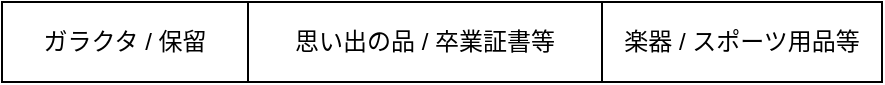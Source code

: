 <mxfile>
    <diagram id="Q5syceaMITEqcyt1UoN2" name="Page-1">
        <mxGraphModel dx="1374" dy="790" grid="1" gridSize="10" guides="1" tooltips="1" connect="1" arrows="1" fold="1" page="1" pageScale="1" pageWidth="1200" pageHeight="1920" background="none" math="0" shadow="0">
            <root>
                <mxCell id="0"/>
                <mxCell id="1" parent="0"/>
                <mxCell id="EHreY45M39YBdrxDaspS-1" value="" style="shape=table;startSize=0;container=1;collapsible=0;childLayout=tableLayout;strokeWidth=1;perimeterSpacing=0;" parent="1" vertex="1">
                    <mxGeometry x="380" y="460" width="440" height="40" as="geometry"/>
                </mxCell>
                <mxCell id="EHreY45M39YBdrxDaspS-2" value="" style="shape=partialRectangle;collapsible=0;dropTarget=0;pointerEvents=0;fillColor=none;top=0;left=0;bottom=0;right=0;points=[[0,0.5],[1,0.5]];portConstraint=eastwest;strokeWidth=1;perimeterSpacing=0;" parent="EHreY45M39YBdrxDaspS-1" vertex="1">
                    <mxGeometry width="440" height="40" as="geometry"/>
                </mxCell>
                <mxCell id="EHreY45M39YBdrxDaspS-3" value="ガラクタ / 保留" style="shape=partialRectangle;html=1;whiteSpace=wrap;connectable=0;overflow=hidden;fillColor=none;top=0;left=0;bottom=0;right=0;pointerEvents=1;strokeWidth=1;perimeterSpacing=0;" parent="EHreY45M39YBdrxDaspS-2" vertex="1">
                    <mxGeometry width="123" height="40" as="geometry">
                        <mxRectangle width="123" height="40" as="alternateBounds"/>
                    </mxGeometry>
                </mxCell>
                <mxCell id="EHreY45M39YBdrxDaspS-4" value="思い出の品 / 卒業証書等" style="shape=partialRectangle;html=1;whiteSpace=wrap;connectable=0;overflow=hidden;fillColor=none;top=0;left=0;bottom=0;right=0;pointerEvents=1;strokeWidth=1;perimeterSpacing=0;" parent="EHreY45M39YBdrxDaspS-2" vertex="1">
                    <mxGeometry x="123" width="177" height="40" as="geometry">
                        <mxRectangle width="177" height="40" as="alternateBounds"/>
                    </mxGeometry>
                </mxCell>
                <mxCell id="EHreY45M39YBdrxDaspS-5" value="楽器 / スポーツ用品等" style="shape=partialRectangle;html=1;whiteSpace=wrap;connectable=0;overflow=hidden;fillColor=none;top=0;left=0;bottom=0;right=0;pointerEvents=1;strokeColor=default;strokeWidth=1;perimeterSpacing=0;" parent="EHreY45M39YBdrxDaspS-2" vertex="1">
                    <mxGeometry x="300" width="140" height="40" as="geometry">
                        <mxRectangle width="140" height="40" as="alternateBounds"/>
                    </mxGeometry>
                </mxCell>
            </root>
        </mxGraphModel>
    </diagram>
</mxfile>